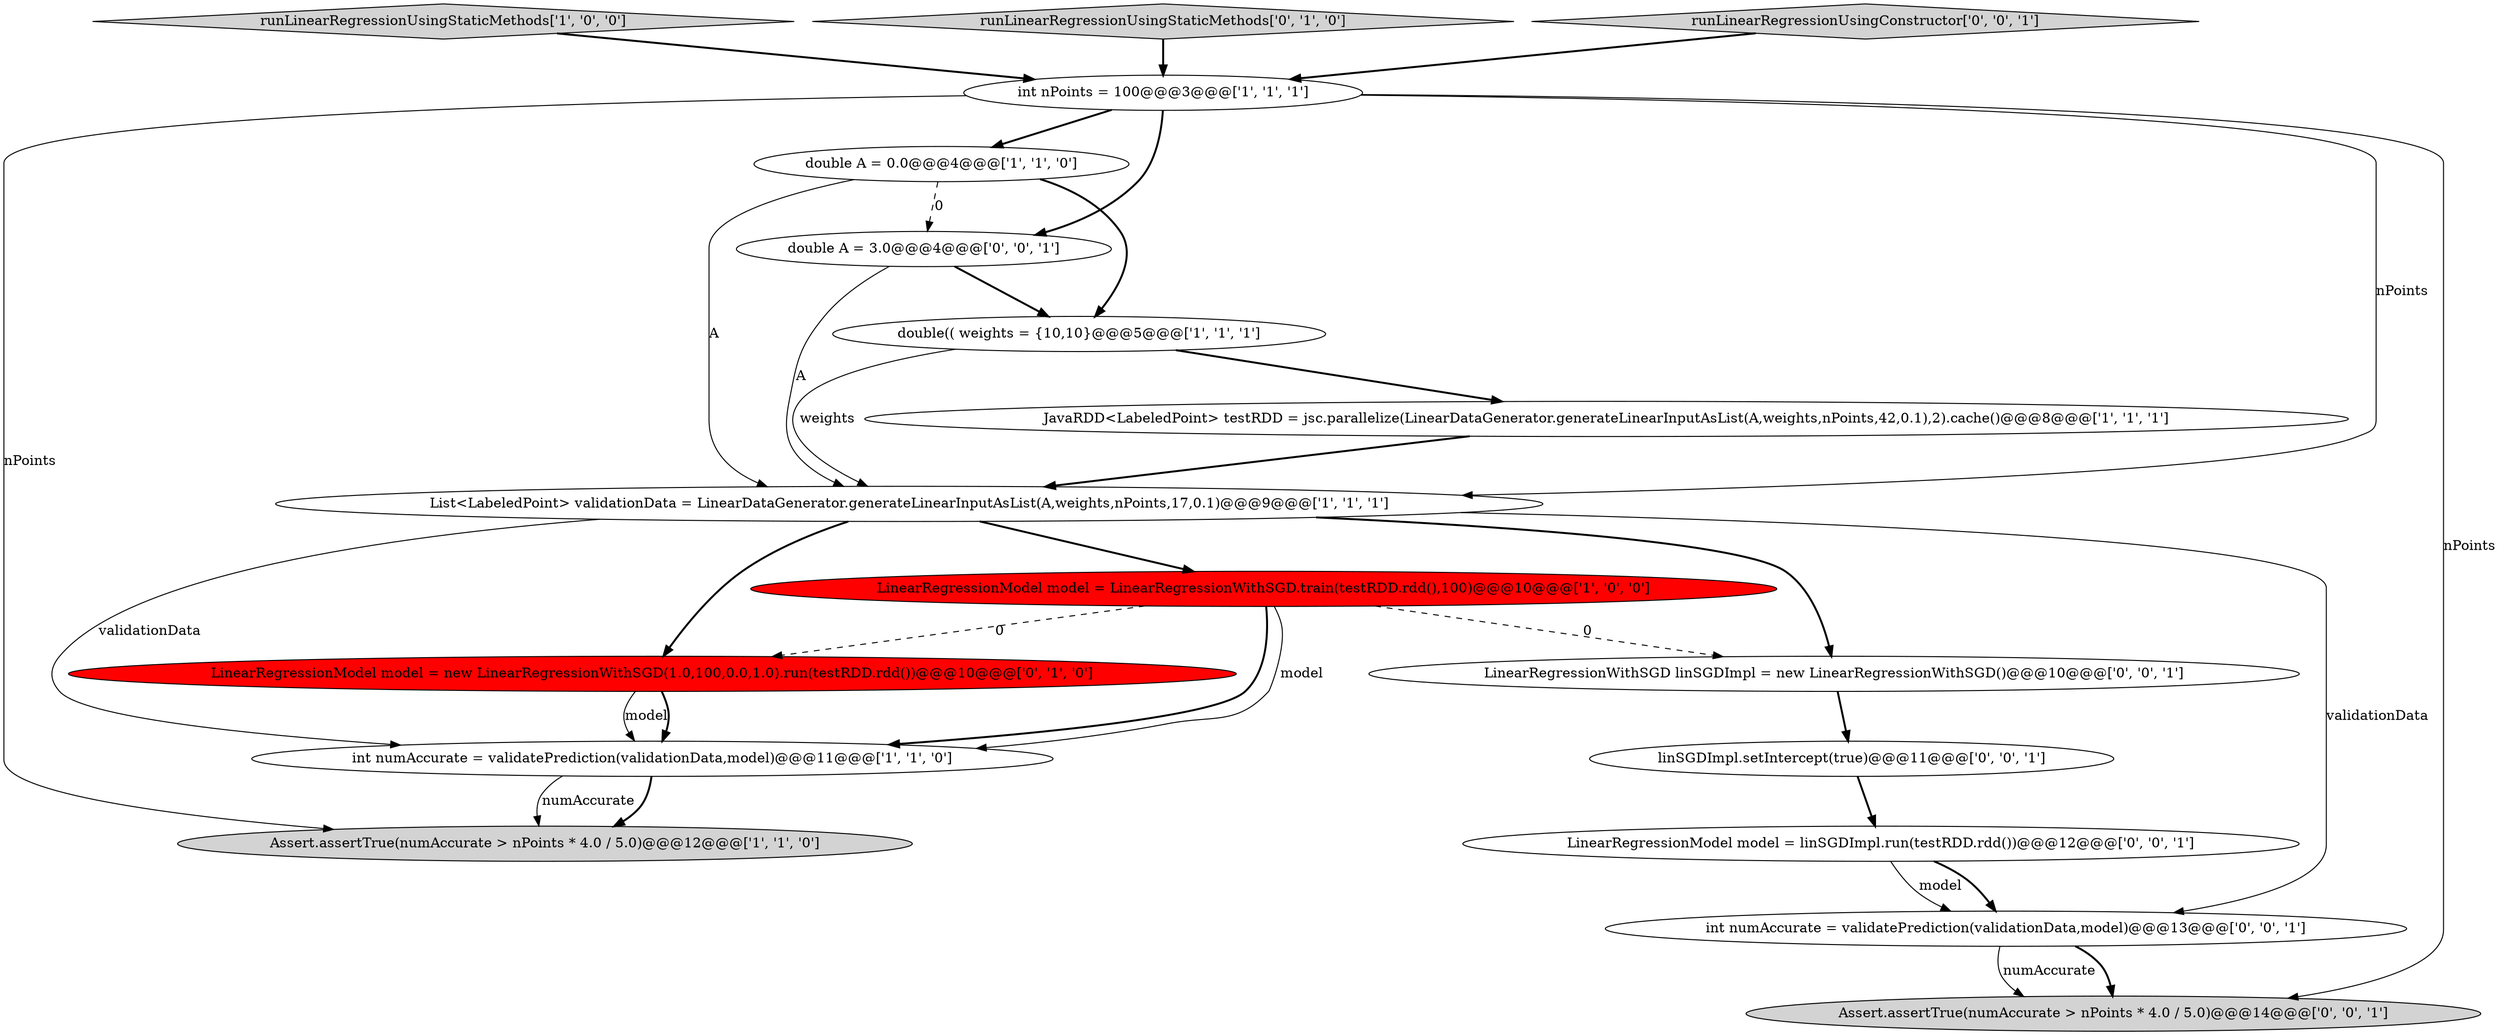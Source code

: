 digraph {
4 [style = filled, label = "runLinearRegressionUsingStaticMethods['1', '0', '0']", fillcolor = lightgray, shape = diamond image = "AAA0AAABBB1BBB"];
13 [style = filled, label = "LinearRegressionWithSGD linSGDImpl = new LinearRegressionWithSGD()@@@10@@@['0', '0', '1']", fillcolor = white, shape = ellipse image = "AAA0AAABBB3BBB"];
8 [style = filled, label = "JavaRDD<LabeledPoint> testRDD = jsc.parallelize(LinearDataGenerator.generateLinearInputAsList(A,weights,nPoints,42,0.1),2).cache()@@@8@@@['1', '1', '1']", fillcolor = white, shape = ellipse image = "AAA0AAABBB1BBB"];
11 [style = filled, label = "int numAccurate = validatePrediction(validationData,model)@@@13@@@['0', '0', '1']", fillcolor = white, shape = ellipse image = "AAA0AAABBB3BBB"];
3 [style = filled, label = "Assert.assertTrue(numAccurate > nPoints * 4.0 / 5.0)@@@12@@@['1', '1', '0']", fillcolor = lightgray, shape = ellipse image = "AAA0AAABBB1BBB"];
14 [style = filled, label = "linSGDImpl.setIntercept(true)@@@11@@@['0', '0', '1']", fillcolor = white, shape = ellipse image = "AAA0AAABBB3BBB"];
10 [style = filled, label = "runLinearRegressionUsingStaticMethods['0', '1', '0']", fillcolor = lightgray, shape = diamond image = "AAA0AAABBB2BBB"];
1 [style = filled, label = "LinearRegressionModel model = LinearRegressionWithSGD.train(testRDD.rdd(),100)@@@10@@@['1', '0', '0']", fillcolor = red, shape = ellipse image = "AAA1AAABBB1BBB"];
7 [style = filled, label = "double(( weights = {10,10}@@@5@@@['1', '1', '1']", fillcolor = white, shape = ellipse image = "AAA0AAABBB1BBB"];
9 [style = filled, label = "LinearRegressionModel model = new LinearRegressionWithSGD(1.0,100,0.0,1.0).run(testRDD.rdd())@@@10@@@['0', '1', '0']", fillcolor = red, shape = ellipse image = "AAA1AAABBB2BBB"];
15 [style = filled, label = "LinearRegressionModel model = linSGDImpl.run(testRDD.rdd())@@@12@@@['0', '0', '1']", fillcolor = white, shape = ellipse image = "AAA0AAABBB3BBB"];
16 [style = filled, label = "double A = 3.0@@@4@@@['0', '0', '1']", fillcolor = white, shape = ellipse image = "AAA0AAABBB3BBB"];
17 [style = filled, label = "Assert.assertTrue(numAccurate > nPoints * 4.0 / 5.0)@@@14@@@['0', '0', '1']", fillcolor = lightgray, shape = ellipse image = "AAA0AAABBB3BBB"];
0 [style = filled, label = "List<LabeledPoint> validationData = LinearDataGenerator.generateLinearInputAsList(A,weights,nPoints,17,0.1)@@@9@@@['1', '1', '1']", fillcolor = white, shape = ellipse image = "AAA0AAABBB1BBB"];
5 [style = filled, label = "int numAccurate = validatePrediction(validationData,model)@@@11@@@['1', '1', '0']", fillcolor = white, shape = ellipse image = "AAA0AAABBB1BBB"];
6 [style = filled, label = "double A = 0.0@@@4@@@['1', '1', '0']", fillcolor = white, shape = ellipse image = "AAA0AAABBB1BBB"];
12 [style = filled, label = "runLinearRegressionUsingConstructor['0', '0', '1']", fillcolor = lightgray, shape = diamond image = "AAA0AAABBB3BBB"];
2 [style = filled, label = "int nPoints = 100@@@3@@@['1', '1', '1']", fillcolor = white, shape = ellipse image = "AAA0AAABBB1BBB"];
1->5 [style = bold, label=""];
5->3 [style = bold, label=""];
9->5 [style = solid, label="model"];
0->9 [style = bold, label=""];
2->3 [style = solid, label="nPoints"];
1->5 [style = solid, label="model"];
0->13 [style = bold, label=""];
2->6 [style = bold, label=""];
0->11 [style = solid, label="validationData"];
6->0 [style = solid, label="A"];
16->7 [style = bold, label=""];
1->9 [style = dashed, label="0"];
2->0 [style = solid, label="nPoints"];
4->2 [style = bold, label=""];
7->8 [style = bold, label=""];
0->5 [style = solid, label="validationData"];
1->13 [style = dashed, label="0"];
8->0 [style = bold, label=""];
5->3 [style = solid, label="numAccurate"];
12->2 [style = bold, label=""];
6->16 [style = dashed, label="0"];
15->11 [style = bold, label=""];
7->0 [style = solid, label="weights"];
0->1 [style = bold, label=""];
9->5 [style = bold, label=""];
11->17 [style = bold, label=""];
15->11 [style = solid, label="model"];
10->2 [style = bold, label=""];
14->15 [style = bold, label=""];
6->7 [style = bold, label=""];
11->17 [style = solid, label="numAccurate"];
16->0 [style = solid, label="A"];
13->14 [style = bold, label=""];
2->17 [style = solid, label="nPoints"];
2->16 [style = bold, label=""];
}
